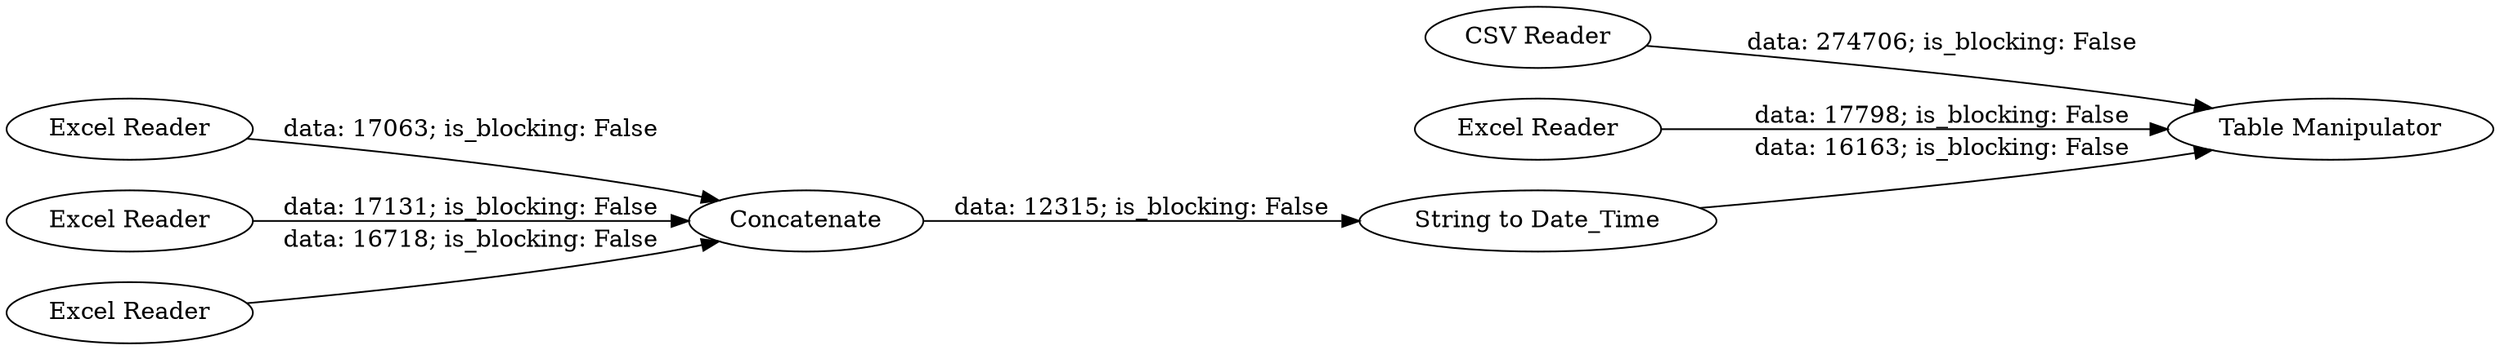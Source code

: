 digraph {
	"-4663357664960916867_2" [label="CSV Reader"]
	"-4663357664960916867_3" [label="Excel Reader"]
	"-4663357664960916867_9" [label="String to Date_Time"]
	"-4663357664960916867_6" [label="Excel Reader"]
	"-4663357664960916867_4" [label="Excel Reader"]
	"-4663357664960916867_7" [label=Concatenate]
	"-4663357664960916867_8" [label="Table Manipulator"]
	"-4663357664960916867_5" [label="Excel Reader"]
	"-4663357664960916867_6" -> "-4663357664960916867_7" [label="data: 17063; is_blocking: False"]
	"-4663357664960916867_2" -> "-4663357664960916867_8" [label="data: 274706; is_blocking: False"]
	"-4663357664960916867_9" -> "-4663357664960916867_8" [label="data: 16163; is_blocking: False"]
	"-4663357664960916867_3" -> "-4663357664960916867_8" [label="data: 17798; is_blocking: False"]
	"-4663357664960916867_7" -> "-4663357664960916867_9" [label="data: 12315; is_blocking: False"]
	"-4663357664960916867_4" -> "-4663357664960916867_7" [label="data: 17131; is_blocking: False"]
	"-4663357664960916867_5" -> "-4663357664960916867_7" [label="data: 16718; is_blocking: False"]
	rankdir=LR
}
